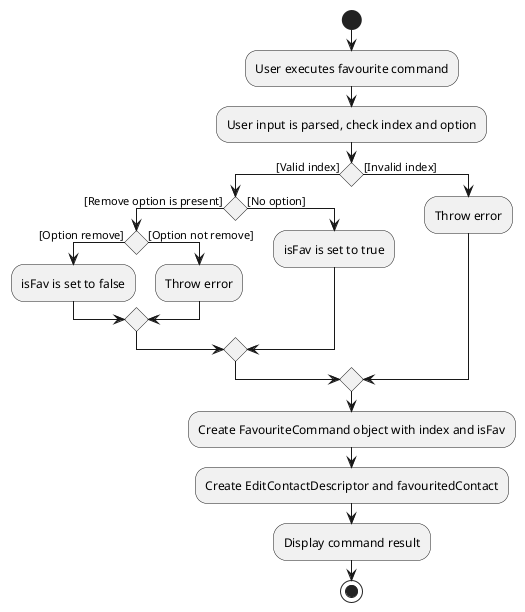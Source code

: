 @startuml

start
:User executes favourite command;
:User input is parsed, check index and option;
if () then ([Valid index])
    if () then ([Remove option is present])
      if () then ([Option remove])
        :isFav is set to false;
      else ([Option not remove])
        :Throw error;
      endif
    else ([No option])
      :isFav is set to true;
     endif
else ([Invalid index])
  :Throw error;
endif

:Create FavouriteCommand object with index and isFav;
:Create EditContactDescriptor and favouritedContact;
:Display command result;

stop

@enduml
